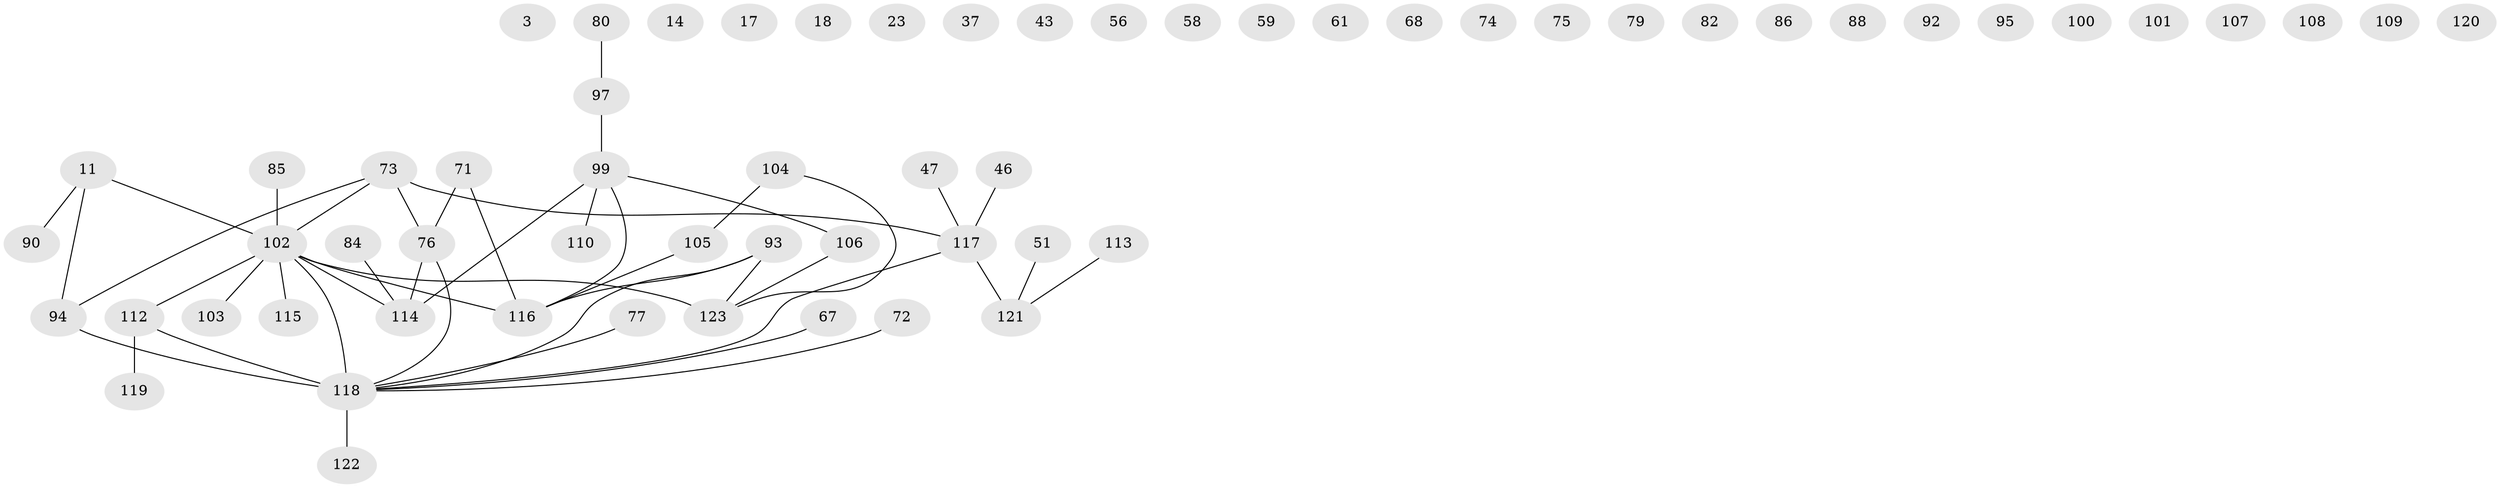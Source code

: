 // original degree distribution, {1: 0.23577235772357724, 0: 0.1951219512195122, 3: 0.15447154471544716, 2: 0.2601626016260163, 5: 0.056910569105691054, 7: 0.008130081300813009, 6: 0.032520325203252036, 8: 0.008130081300813009, 4: 0.04878048780487805}
// Generated by graph-tools (version 1.1) at 2025/39/03/09/25 04:39:39]
// undirected, 61 vertices, 46 edges
graph export_dot {
graph [start="1"]
  node [color=gray90,style=filled];
  3;
  11;
  14;
  17;
  18;
  23 [super="+7"];
  37;
  43;
  46;
  47;
  51;
  56;
  58;
  59;
  61;
  67;
  68;
  71;
  72;
  73 [super="+42"];
  74;
  75;
  76;
  77;
  79;
  80;
  82;
  84;
  85;
  86;
  88;
  90 [super="+21"];
  92;
  93 [super="+89+91+28+81"];
  94 [super="+34"];
  95 [super="+27+39"];
  97;
  99 [super="+38+49"];
  100;
  101;
  102 [super="+53+55+87"];
  103;
  104 [super="+48"];
  105 [super="+6+29"];
  106 [super="+20"];
  107;
  108;
  109;
  110;
  112 [super="+64+98"];
  113;
  114 [super="+41+45+60"];
  115 [super="+44"];
  116 [super="+65+31"];
  117;
  118 [super="+63+111"];
  119 [super="+62"];
  120;
  121 [super="+57"];
  122;
  123 [super="+12+70"];
  11 -- 90;
  11 -- 94 [weight=2];
  11 -- 102 [weight=2];
  46 -- 117;
  47 -- 117;
  51 -- 121;
  67 -- 118;
  71 -- 76;
  71 -- 116;
  72 -- 118;
  73 -- 102;
  73 -- 117;
  73 -- 94;
  73 -- 76;
  76 -- 114;
  76 -- 118;
  77 -- 118;
  80 -- 97;
  84 -- 114;
  85 -- 102;
  93 -- 123;
  93 -- 116;
  93 -- 118;
  94 -- 118 [weight=3];
  97 -- 99;
  99 -- 106;
  99 -- 110;
  99 -- 114;
  99 -- 116;
  102 -- 123 [weight=3];
  102 -- 114 [weight=3];
  102 -- 103;
  102 -- 118 [weight=6];
  102 -- 112 [weight=2];
  102 -- 115;
  102 -- 116;
  104 -- 105;
  104 -- 123;
  105 -- 116;
  106 -- 123;
  112 -- 118 [weight=2];
  112 -- 119;
  113 -- 121;
  117 -- 121 [weight=2];
  117 -- 118;
  118 -- 122;
}
